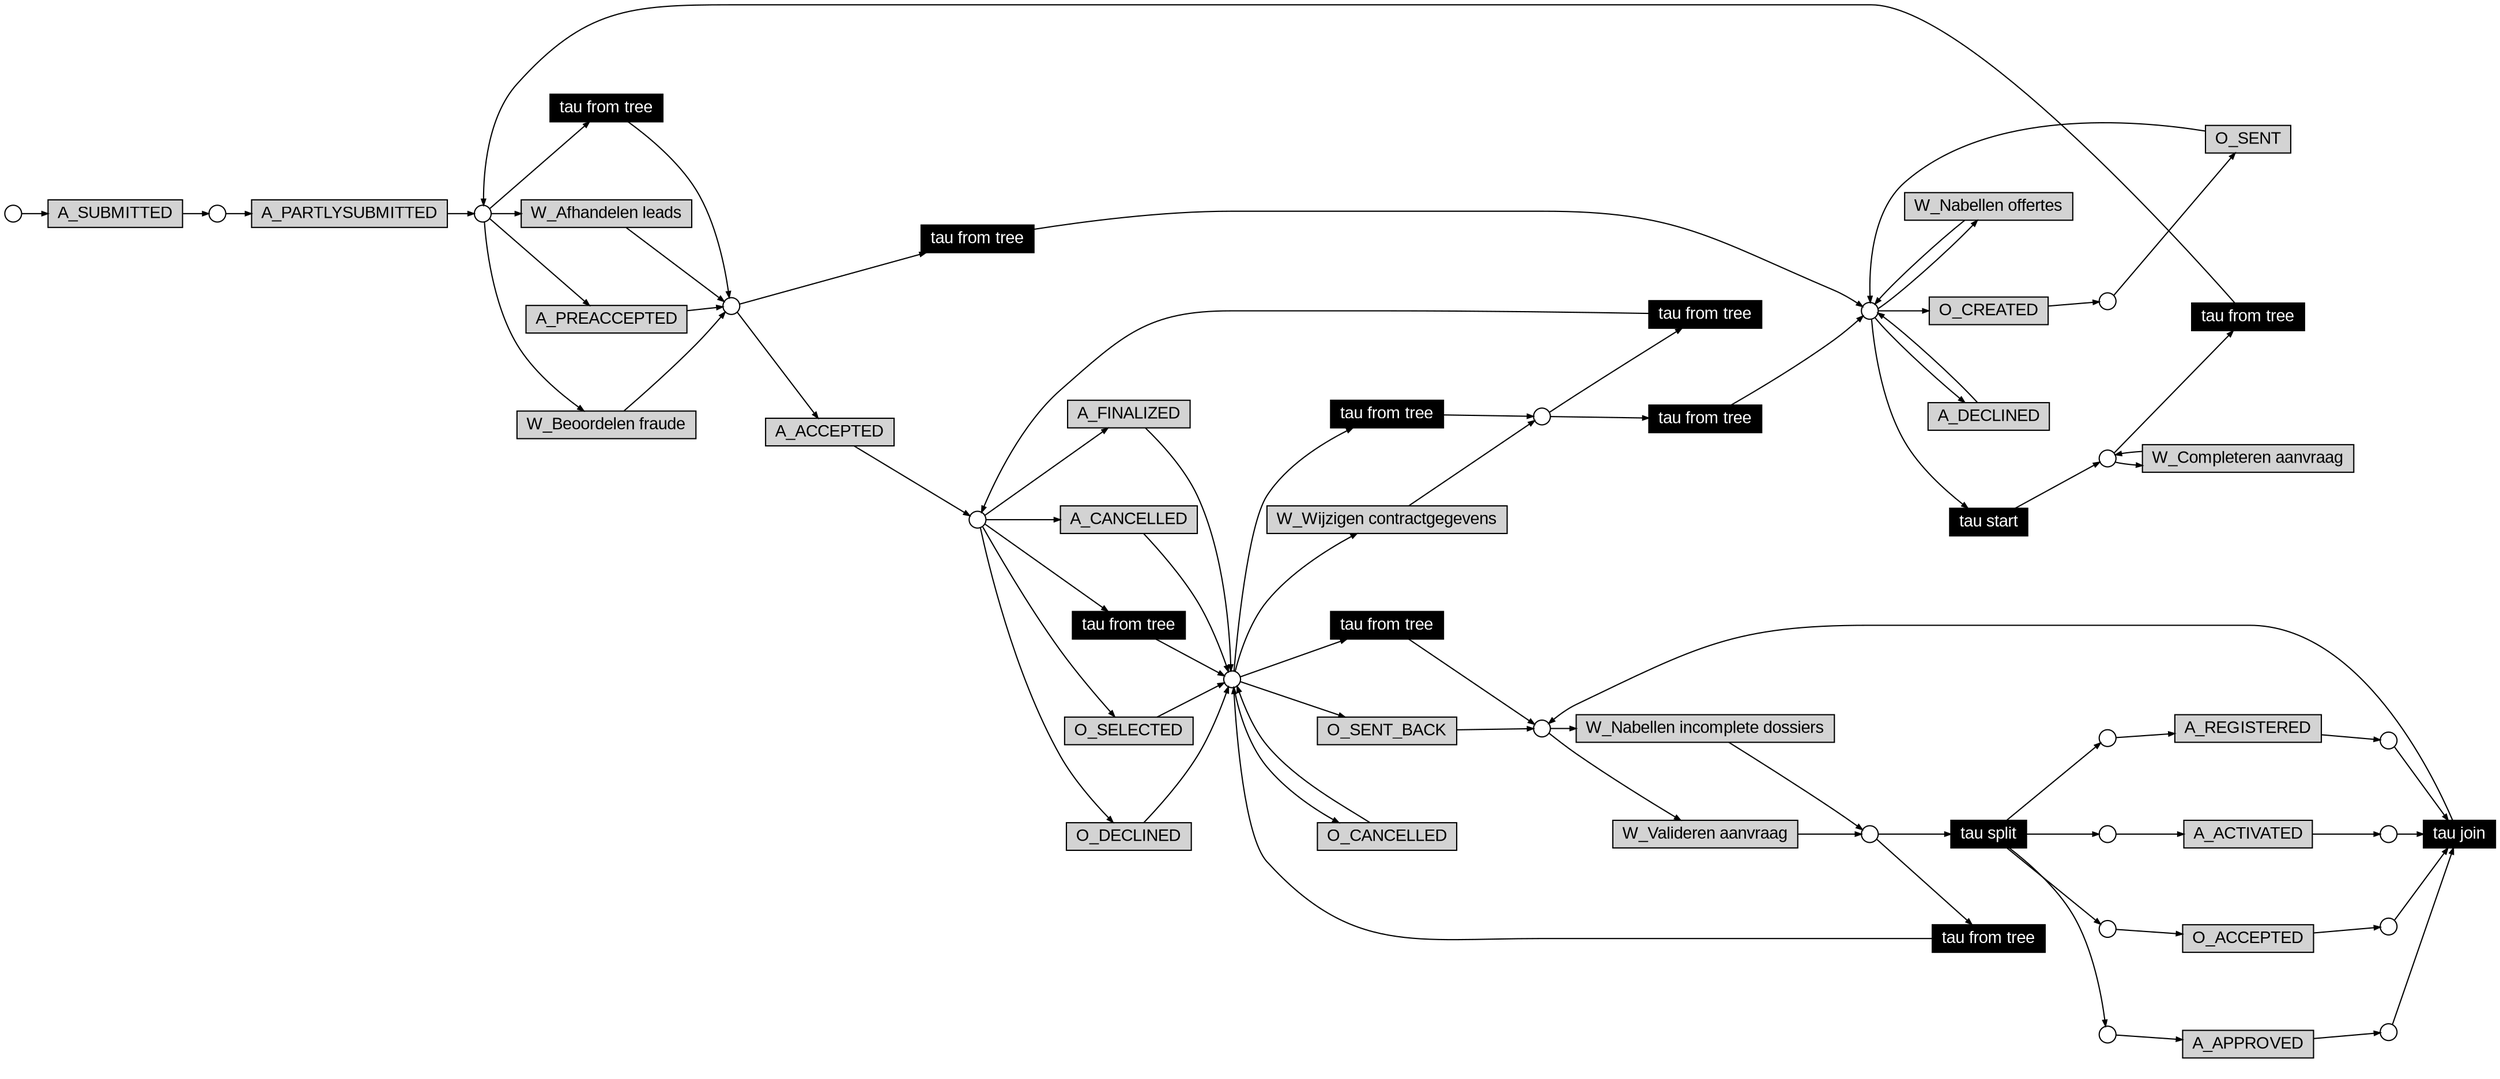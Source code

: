 digraph G { 
ranksep=".3"; fontsize="14"; remincross=true; margin="0.0,0.0"; fontname="Arial";rankdir="LR";
edge [arrowsize="0.5"];
node [height=".2",width=".2",fontname="Arial",fontsize="14"];
ratio=0.4;
id1 [shape="box",label="A_SUBMITTED\n",style="filled"];
id2 [shape="box",label="A_PARTLYSUBMITTED\n",style="filled"];
id3 [shape="box",label="W_Afhandelen leads\n",style="filled"];
id4 [shape="box",label="A_PREACCEPTED\n",style="filled"];
id5 [shape="box",label="W_Beoordelen fraude\n",style="filled"];
id6 [shape="box",color="black",fontcolor="white",label="tau from tree\n",style="filled"];
id7 [shape="box",label="A_ACCEPTED\n",style="filled"];
id8 [shape="box",label="O_SELECTED\n",style="filled"];
id9 [shape="box",label="O_DECLINED\n",style="filled"];
id10 [shape="box",label="A_FINALIZED\n",style="filled"];
id11 [shape="box",label="A_CANCELLED\n",style="filled"];
id12 [shape="box",color="black",fontcolor="white",label="tau from tree\n",style="filled"];
id13 [shape="box",label="O_SENT_BACK\n",style="filled"];
id14 [shape="box",color="black",fontcolor="white",label="tau from tree\n",style="filled"];
id15 [shape="box",label="W_Valideren aanvraag\n",style="filled"];
id16 [shape="box",label="W_Nabellen incomplete dossiers\n",style="filled"];
id17 [shape="box",color="black",fontcolor="white",label="tau split\n",style="filled"];
id18 [shape="box",color="black",fontcolor="white",label="tau join\n",style="filled"];
id19 [shape="box",label="A_ACTIVATED\n",style="filled"];
id20 [shape="box",label="O_ACCEPTED\n",style="filled"];
id21 [shape="box",label="A_APPROVED\n",style="filled"];
id22 [shape="box",label="A_REGISTERED\n",style="filled"];
id23 [shape="box",color="black",fontcolor="white",label="tau from tree\n",style="filled"];
id24 [shape="box",label="O_CANCELLED\n",style="filled"];
id25 [shape="box",label="W_Wijzigen contractgegevens\n",style="filled"];
id26 [shape="box",color="black",fontcolor="white",label="tau from tree\n",style="filled"];
id27 [shape="box",color="black",fontcolor="white",label="tau from tree\n",style="filled"];
id28 [shape="box",color="black",fontcolor="white",label="tau from tree\n",style="filled"];
id29 [shape="box",color="black",fontcolor="white",label="tau from tree\n",style="filled"];
id30 [shape="box",label="W_Nabellen offertes\n",style="filled"];
id31 [shape="box",label="O_CREATED\n",style="filled"];
id32 [shape="box",label="O_SENT\n",style="filled"];
id33 [shape="box",label="A_DECLINED\n",style="filled"];
id34 [shape="box",color="black",fontcolor="white",label="tau start\n",style="filled"];
id35 [shape="box",label="W_Completeren aanvraag\n",style="filled"];
id36 [shape="box",color="black",fontcolor="white",label="tau from tree\n",style="filled"];
id37 [shape="circle",label=""];
id38 [shape="circle",label=""];
id39 [shape="circle",label=""];
id40 [shape="circle",label=""];
id41 [shape="circle",label=""];
id42 [shape="circle",label=""];
id43 [shape="circle",label=""];
id44 [shape="circle",label=""];
id45 [shape="circle",label=""];
id46 [shape="circle",label=""];
id47 [shape="circle",label=""];
id48 [shape="circle",label=""];
id49 [shape="circle",label=""];
id50 [shape="circle",label=""];
id51 [shape="circle",label=""];
id52 [shape="circle",label=""];
id53 [shape="circle",label=""];
id54 [shape="circle",label=""];
id55 [shape="circle",label=""];
id56 [shape="circle",label=""];
id22 -> id54
id55 -> id30
id30 -> id55
id44 -> id24
id6 -> id41
id36 -> id40
id17 -> id51
id55 -> id31
id40 -> id6
id1 -> id39
id40 -> id4
id44 -> id14
id49 -> id20
id41 -> id7
id53 -> id22
id56 -> id32
id43 -> id12
id16 -> id45
id46 -> id16
id51 -> id21
id25 -> id42
id50 -> id18
id44 -> id25
id10 -> id44
id28 -> id55
id21 -> id52
id3 -> id41
id48 -> id18
id9 -> id44
id12 -> id44
id38 -> id36
id33 -> id55
id38 -> id35
id40 -> id3
id32 -> id55
id18 -> id46
id11 -> id44
id52 -> id18
id44 -> id13
id7 -> id43
id17 -> id53
id23 -> id44
id14 -> id46
id19 -> id48
id40 -> id5
id45 -> id23
id43 -> id8
id15 -> id45
id55 -> id34
id44 -> id26
id43 -> id11
id5 -> id41
id27 -> id43
id34 -> id38
id47 -> id19
id55 -> id33
id35 -> id38
id8 -> id44
id2 -> id40
id54 -> id18
id39 -> id2
id24 -> id44
id29 -> id55
id42 -> id28
id4 -> id41
id31 -> id56
id26 -> id42
id13 -> id46
id20 -> id50
id43 -> id9
id41 -> id29
id46 -> id15
id42 -> id27
id17 -> id49
id43 -> id10
id45 -> id17
id17 -> id47
id37 -> id1
}